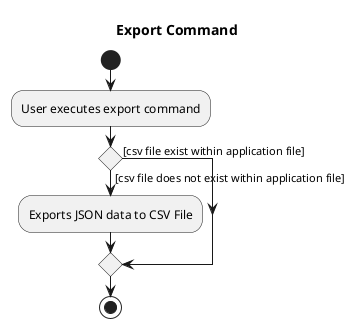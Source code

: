 @startuml
title Export Command
start
:User executes export command;

if () then ([csv file does not exist within application file])
    :Exports JSON data to CSV File;
else ([csv file exist within application file])
endif
stop
@enduml

